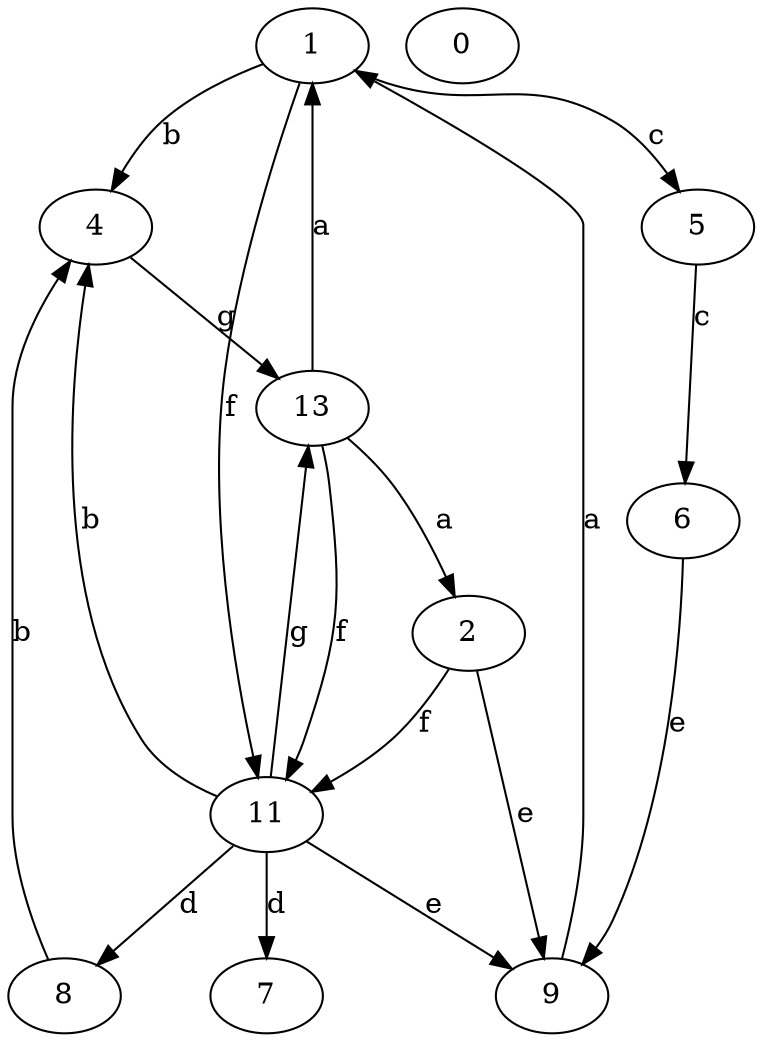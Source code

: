 strict digraph  {
1;
0;
2;
4;
5;
6;
7;
8;
9;
11;
13;
1 -> 4  [label=b];
1 -> 5  [label=c];
1 -> 11  [label=f];
2 -> 9  [label=e];
2 -> 11  [label=f];
4 -> 13  [label=g];
5 -> 6  [label=c];
6 -> 9  [label=e];
8 -> 4  [label=b];
9 -> 1  [label=a];
11 -> 4  [label=b];
11 -> 7  [label=d];
11 -> 8  [label=d];
11 -> 9  [label=e];
11 -> 13  [label=g];
13 -> 1  [label=a];
13 -> 2  [label=a];
13 -> 11  [label=f];
}
